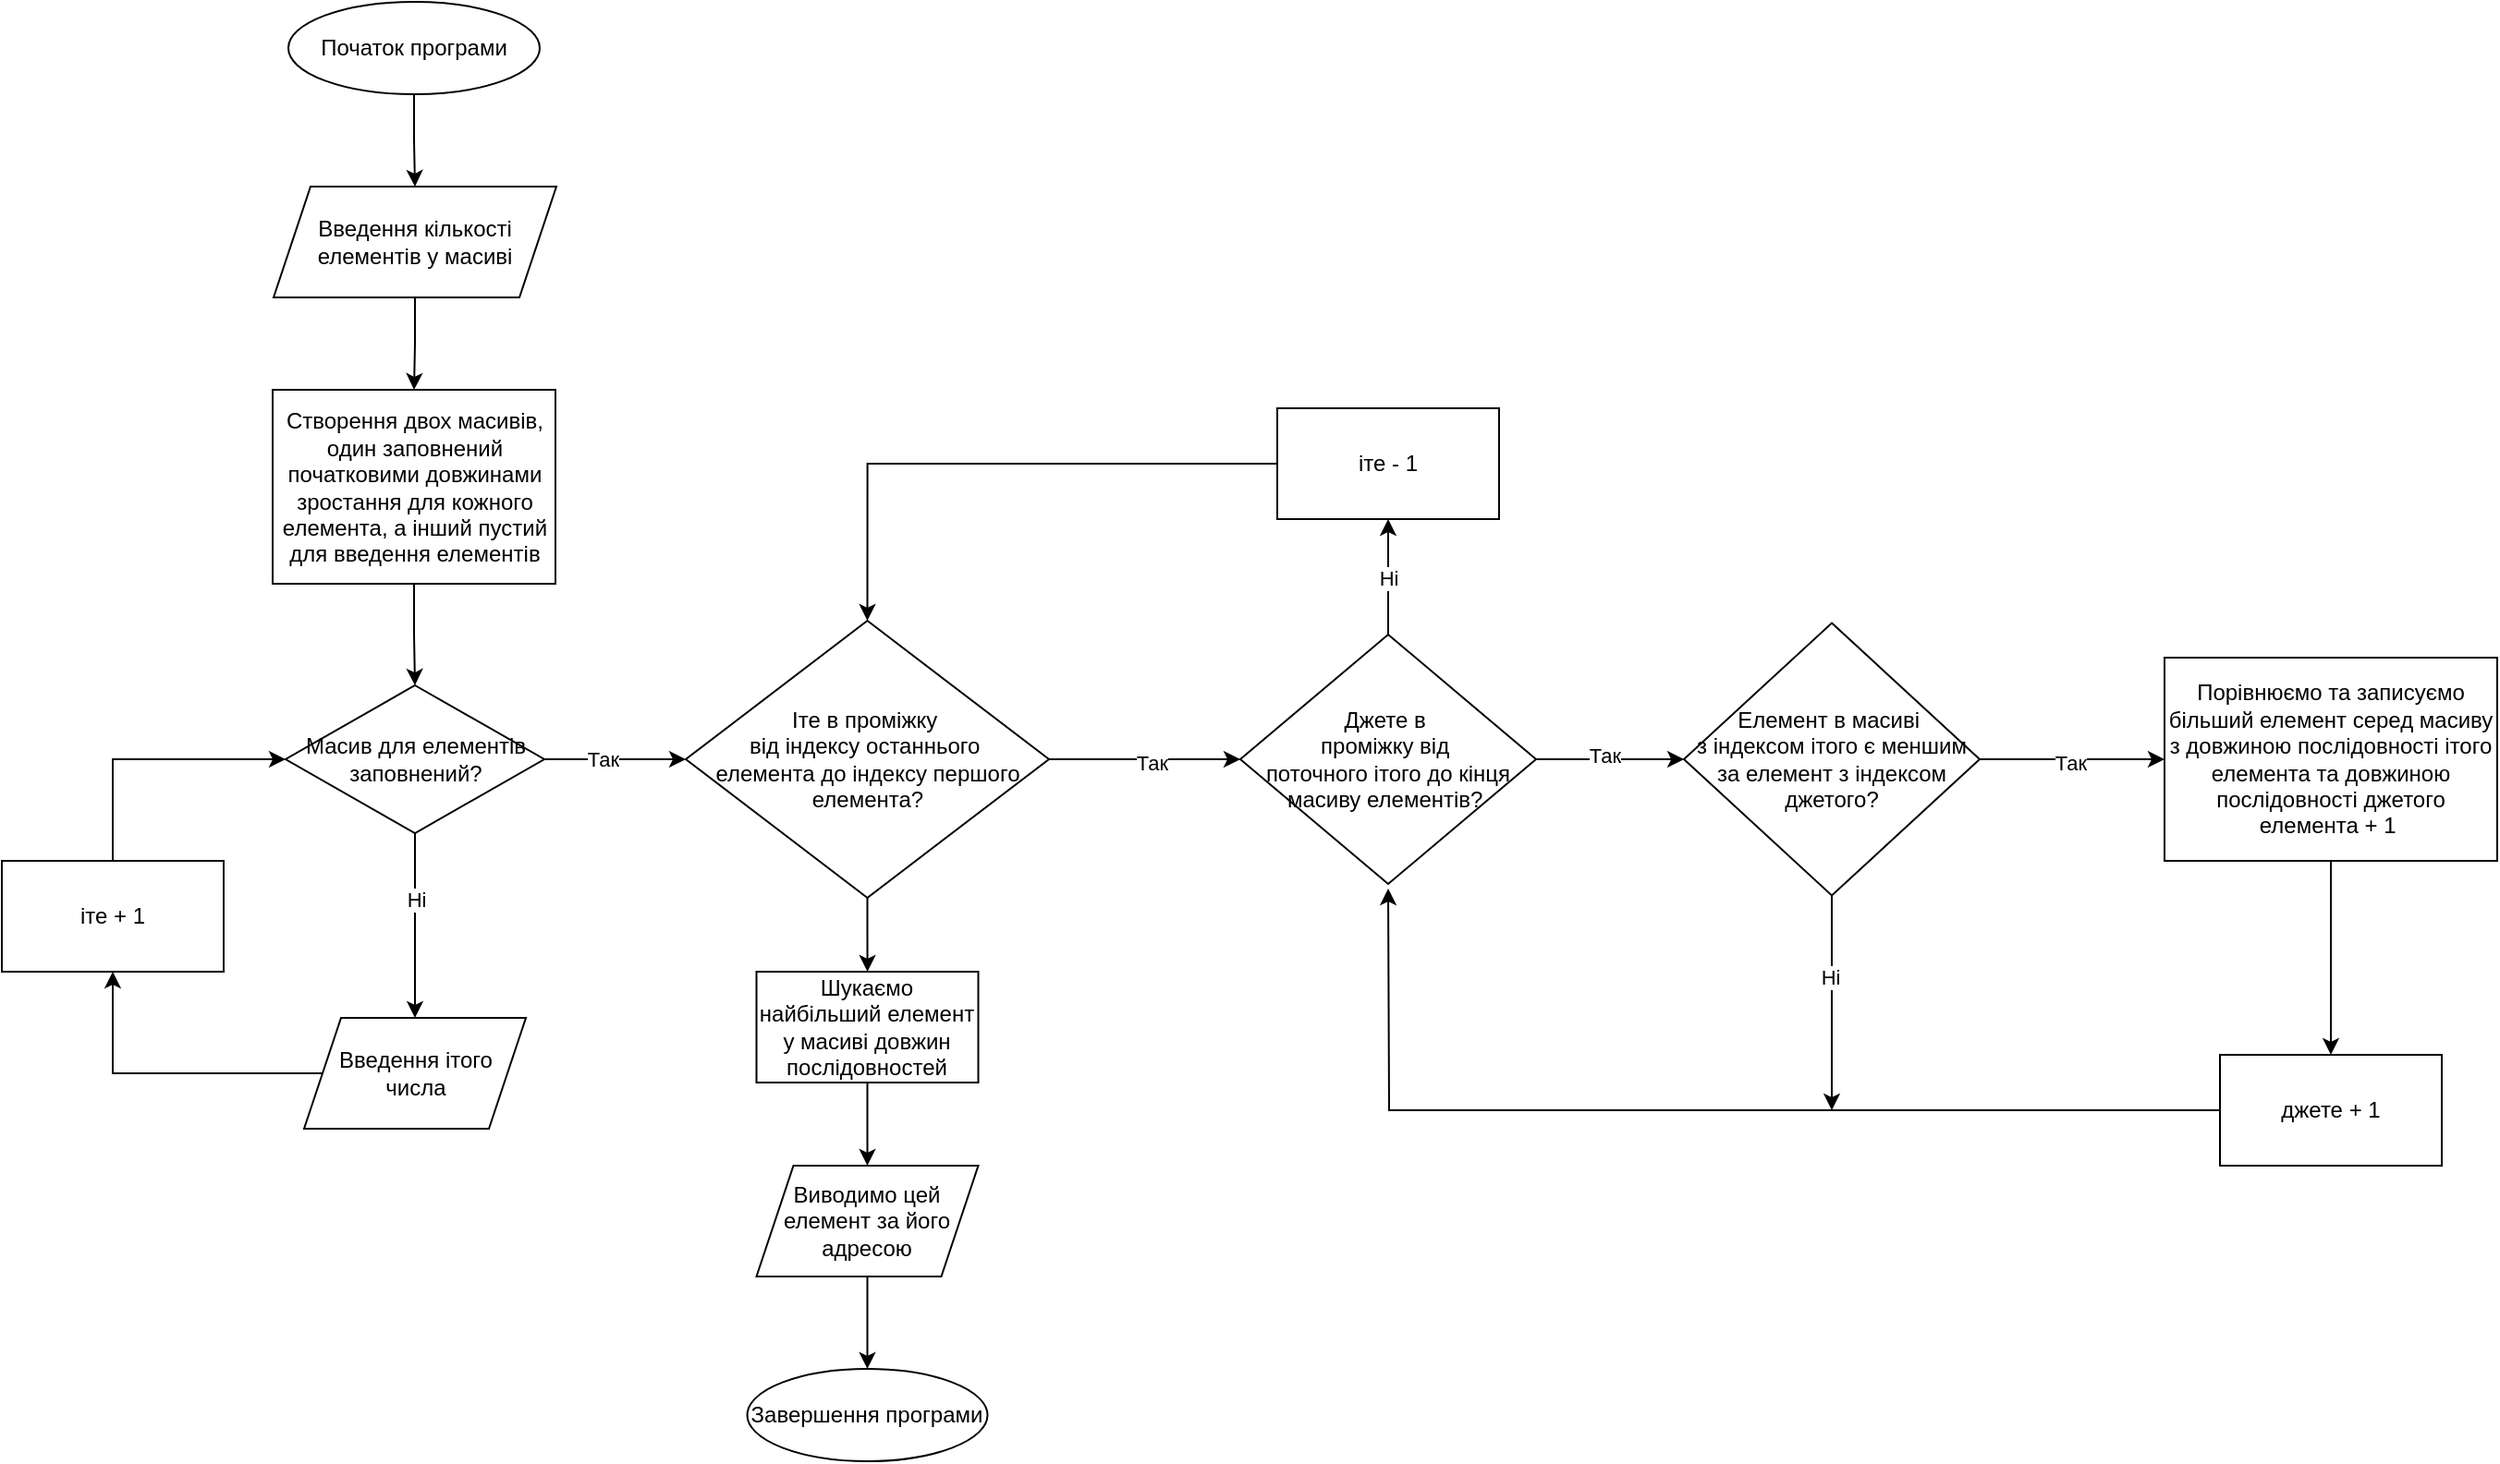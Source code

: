 <mxfile version="24.7.17">
  <diagram name="Сторінка-1" id="j_VGzKYZYS4lYBmBJZLG">
    <mxGraphModel grid="1" page="1" gridSize="10" guides="1" tooltips="1" connect="1" arrows="1" fold="1" pageScale="1" pageWidth="827" pageHeight="1169" math="0" shadow="0">
      <root>
        <mxCell id="0" />
        <mxCell id="1" parent="0" />
        <mxCell id="uBVte0GsTmIBEUXXbcnQ-3" value="" style="edgeStyle=orthogonalEdgeStyle;rounded=0;orthogonalLoop=1;jettySize=auto;html=1;" edge="1" parent="1" source="uBVte0GsTmIBEUXXbcnQ-1" target="uBVte0GsTmIBEUXXbcnQ-2">
          <mxGeometry relative="1" as="geometry" />
        </mxCell>
        <mxCell id="uBVte0GsTmIBEUXXbcnQ-1" value="Початок програми" style="ellipse;whiteSpace=wrap;html=1;" vertex="1" parent="1">
          <mxGeometry x="345" y="30" width="136" height="50" as="geometry" />
        </mxCell>
        <mxCell id="uBVte0GsTmIBEUXXbcnQ-5" value="" style="edgeStyle=orthogonalEdgeStyle;rounded=0;orthogonalLoop=1;jettySize=auto;html=1;" edge="1" parent="1" source="uBVte0GsTmIBEUXXbcnQ-2" target="uBVte0GsTmIBEUXXbcnQ-4">
          <mxGeometry relative="1" as="geometry" />
        </mxCell>
        <mxCell id="uBVte0GsTmIBEUXXbcnQ-2" value="Введення кількості елементів у масиві" style="shape=parallelogram;perimeter=parallelogramPerimeter;whiteSpace=wrap;html=1;fixedSize=1;" vertex="1" parent="1">
          <mxGeometry x="337" y="130" width="153" height="60" as="geometry" />
        </mxCell>
        <mxCell id="uBVte0GsTmIBEUXXbcnQ-9" value="" style="edgeStyle=orthogonalEdgeStyle;rounded=0;orthogonalLoop=1;jettySize=auto;html=1;" edge="1" parent="1" source="uBVte0GsTmIBEUXXbcnQ-4" target="uBVte0GsTmIBEUXXbcnQ-8">
          <mxGeometry relative="1" as="geometry" />
        </mxCell>
        <mxCell id="uBVte0GsTmIBEUXXbcnQ-4" value="Створення двох масивів, один заповнений початковими довжинами зростання для кожного елемента, а інший пустий для введення елементів" style="whiteSpace=wrap;html=1;" vertex="1" parent="1">
          <mxGeometry x="336.5" y="240" width="153" height="105" as="geometry" />
        </mxCell>
        <mxCell id="uBVte0GsTmIBEUXXbcnQ-11" value="" style="edgeStyle=orthogonalEdgeStyle;rounded=0;orthogonalLoop=1;jettySize=auto;html=1;" edge="1" parent="1" source="uBVte0GsTmIBEUXXbcnQ-8" target="uBVte0GsTmIBEUXXbcnQ-10">
          <mxGeometry relative="1" as="geometry" />
        </mxCell>
        <mxCell id="uBVte0GsTmIBEUXXbcnQ-15" value="Ні" style="edgeLabel;html=1;align=center;verticalAlign=middle;resizable=0;points=[];" connectable="0" vertex="1" parent="uBVte0GsTmIBEUXXbcnQ-11">
          <mxGeometry x="-0.287" relative="1" as="geometry">
            <mxPoint as="offset" />
          </mxGeometry>
        </mxCell>
        <mxCell id="uBVte0GsTmIBEUXXbcnQ-17" value="" style="edgeStyle=orthogonalEdgeStyle;rounded=0;orthogonalLoop=1;jettySize=auto;html=1;" edge="1" parent="1" source="uBVte0GsTmIBEUXXbcnQ-8" target="uBVte0GsTmIBEUXXbcnQ-16">
          <mxGeometry relative="1" as="geometry" />
        </mxCell>
        <mxCell id="uBVte0GsTmIBEUXXbcnQ-28" value="Так" style="edgeLabel;html=1;align=center;verticalAlign=middle;resizable=0;points=[];" connectable="0" vertex="1" parent="uBVte0GsTmIBEUXXbcnQ-17">
          <mxGeometry x="-0.172" relative="1" as="geometry">
            <mxPoint as="offset" />
          </mxGeometry>
        </mxCell>
        <mxCell id="uBVte0GsTmIBEUXXbcnQ-8" value="Масив для елементів заповнений?" style="rhombus;whiteSpace=wrap;html=1;" vertex="1" parent="1">
          <mxGeometry x="343.5" y="400" width="140" height="80" as="geometry" />
        </mxCell>
        <mxCell id="uBVte0GsTmIBEUXXbcnQ-13" value="" style="edgeStyle=orthogonalEdgeStyle;rounded=0;orthogonalLoop=1;jettySize=auto;html=1;" edge="1" parent="1" source="uBVte0GsTmIBEUXXbcnQ-10" target="uBVte0GsTmIBEUXXbcnQ-12">
          <mxGeometry relative="1" as="geometry" />
        </mxCell>
        <mxCell id="uBVte0GsTmIBEUXXbcnQ-10" value="Введення ітого числа" style="shape=parallelogram;perimeter=parallelogramPerimeter;whiteSpace=wrap;html=1;fixedSize=1;" vertex="1" parent="1">
          <mxGeometry x="353.5" y="580" width="120" height="60" as="geometry" />
        </mxCell>
        <mxCell id="O0vOBHJRZHEYmAiJu1q--7" style="edgeStyle=orthogonalEdgeStyle;rounded=0;orthogonalLoop=1;jettySize=auto;html=1;entryX=0;entryY=0.5;entryDx=0;entryDy=0;" edge="1" parent="1" source="uBVte0GsTmIBEUXXbcnQ-12" target="uBVte0GsTmIBEUXXbcnQ-8">
          <mxGeometry relative="1" as="geometry">
            <Array as="points">
              <mxPoint x="250" y="440" />
            </Array>
          </mxGeometry>
        </mxCell>
        <mxCell id="uBVte0GsTmIBEUXXbcnQ-12" value="іте + 1" style="whiteSpace=wrap;html=1;" vertex="1" parent="1">
          <mxGeometry x="190" y="495" width="120" height="60" as="geometry" />
        </mxCell>
        <mxCell id="uBVte0GsTmIBEUXXbcnQ-19" value="" style="edgeStyle=orthogonalEdgeStyle;rounded=0;orthogonalLoop=1;jettySize=auto;html=1;" edge="1" parent="1" source="uBVte0GsTmIBEUXXbcnQ-16" target="uBVte0GsTmIBEUXXbcnQ-18">
          <mxGeometry relative="1" as="geometry" />
        </mxCell>
        <mxCell id="uBVte0GsTmIBEUXXbcnQ-25" value="Так" style="edgeLabel;html=1;align=center;verticalAlign=middle;resizable=0;points=[];" connectable="0" vertex="1" parent="uBVte0GsTmIBEUXXbcnQ-19">
          <mxGeometry x="0.065" y="-2" relative="1" as="geometry">
            <mxPoint as="offset" />
          </mxGeometry>
        </mxCell>
        <mxCell id="O0vOBHJRZHEYmAiJu1q--2" value="" style="edgeStyle=orthogonalEdgeStyle;rounded=0;orthogonalLoop=1;jettySize=auto;html=1;" edge="1" parent="1" source="uBVte0GsTmIBEUXXbcnQ-16" target="O0vOBHJRZHEYmAiJu1q--1">
          <mxGeometry relative="1" as="geometry" />
        </mxCell>
        <mxCell id="uBVte0GsTmIBEUXXbcnQ-16" value="Іте в проміжку&amp;nbsp;&lt;div&gt;від індексу останнього&amp;nbsp;&lt;/div&gt;&lt;div&gt;елемента до індексу першого елемента?&lt;/div&gt;" style="rhombus;whiteSpace=wrap;html=1;" vertex="1" parent="1">
          <mxGeometry x="560" y="365" width="196.5" height="150" as="geometry" />
        </mxCell>
        <mxCell id="uBVte0GsTmIBEUXXbcnQ-21" value="" style="edgeStyle=orthogonalEdgeStyle;rounded=0;orthogonalLoop=1;jettySize=auto;html=1;" edge="1" parent="1" source="uBVte0GsTmIBEUXXbcnQ-18" target="uBVte0GsTmIBEUXXbcnQ-20">
          <mxGeometry relative="1" as="geometry" />
        </mxCell>
        <mxCell id="uBVte0GsTmIBEUXXbcnQ-26" value="Так" style="edgeLabel;html=1;align=center;verticalAlign=middle;resizable=0;points=[];" connectable="0" vertex="1" parent="uBVte0GsTmIBEUXXbcnQ-21">
          <mxGeometry x="-0.091" y="2" relative="1" as="geometry">
            <mxPoint as="offset" />
          </mxGeometry>
        </mxCell>
        <mxCell id="uBVte0GsTmIBEUXXbcnQ-32" value="" style="edgeStyle=orthogonalEdgeStyle;rounded=0;orthogonalLoop=1;jettySize=auto;html=1;" edge="1" parent="1" source="uBVte0GsTmIBEUXXbcnQ-18" target="uBVte0GsTmIBEUXXbcnQ-31">
          <mxGeometry relative="1" as="geometry" />
        </mxCell>
        <mxCell id="uBVte0GsTmIBEUXXbcnQ-37" value="Ні" style="edgeLabel;html=1;align=center;verticalAlign=middle;resizable=0;points=[];" connectable="0" vertex="1" parent="uBVte0GsTmIBEUXXbcnQ-32">
          <mxGeometry x="-0.018" relative="1" as="geometry">
            <mxPoint as="offset" />
          </mxGeometry>
        </mxCell>
        <mxCell id="uBVte0GsTmIBEUXXbcnQ-18" value="Джете в&amp;nbsp;&lt;div&gt;проміжку від&amp;nbsp;&lt;/div&gt;&lt;div&gt;поточного ітого до&amp;nbsp;&lt;span style=&quot;background-color: initial;&quot;&gt;кінця масиву елементів?&amp;nbsp;&lt;/span&gt;&lt;/div&gt;" style="rhombus;whiteSpace=wrap;html=1;" vertex="1" parent="1">
          <mxGeometry x="860" y="372.5" width="160" height="135" as="geometry" />
        </mxCell>
        <mxCell id="uBVte0GsTmIBEUXXbcnQ-23" value="" style="edgeStyle=orthogonalEdgeStyle;rounded=0;orthogonalLoop=1;jettySize=auto;html=1;" edge="1" parent="1" source="uBVte0GsTmIBEUXXbcnQ-20" target="uBVte0GsTmIBEUXXbcnQ-22">
          <mxGeometry relative="1" as="geometry" />
        </mxCell>
        <mxCell id="uBVte0GsTmIBEUXXbcnQ-27" value="Так" style="edgeLabel;html=1;align=center;verticalAlign=middle;resizable=0;points=[];" connectable="0" vertex="1" parent="uBVte0GsTmIBEUXXbcnQ-23">
          <mxGeometry x="-0.023" y="-2" relative="1" as="geometry">
            <mxPoint as="offset" />
          </mxGeometry>
        </mxCell>
        <mxCell id="uBVte0GsTmIBEUXXbcnQ-38" style="edgeStyle=orthogonalEdgeStyle;rounded=0;orthogonalLoop=1;jettySize=auto;html=1;" edge="1" parent="1" source="uBVte0GsTmIBEUXXbcnQ-20">
          <mxGeometry relative="1" as="geometry">
            <mxPoint x="1180" y="630" as="targetPoint" />
          </mxGeometry>
        </mxCell>
        <mxCell id="uBVte0GsTmIBEUXXbcnQ-39" value="Ні" style="edgeLabel;html=1;align=center;verticalAlign=middle;resizable=0;points=[];" connectable="0" vertex="1" parent="uBVte0GsTmIBEUXXbcnQ-38">
          <mxGeometry x="-0.243" y="-1" relative="1" as="geometry">
            <mxPoint as="offset" />
          </mxGeometry>
        </mxCell>
        <mxCell id="uBVte0GsTmIBEUXXbcnQ-20" value="Елемент в масиві&amp;nbsp;&lt;div&gt;з індексом ітого є меншим за елемент з індексом джетого?&lt;/div&gt;" style="rhombus;whiteSpace=wrap;html=1;" vertex="1" parent="1">
          <mxGeometry x="1100" y="366.25" width="160" height="147.5" as="geometry" />
        </mxCell>
        <mxCell id="uBVte0GsTmIBEUXXbcnQ-35" value="" style="edgeStyle=orthogonalEdgeStyle;rounded=0;orthogonalLoop=1;jettySize=auto;html=1;" edge="1" parent="1" source="uBVte0GsTmIBEUXXbcnQ-22" target="uBVte0GsTmIBEUXXbcnQ-34">
          <mxGeometry relative="1" as="geometry" />
        </mxCell>
        <mxCell id="uBVte0GsTmIBEUXXbcnQ-22" value="Порівнюємо та записуємо більший елемент серед масиву з довжиною послідовності ітого елемента та довжиною послідовності джетого елемента + 1&amp;nbsp;" style="whiteSpace=wrap;html=1;" vertex="1" parent="1">
          <mxGeometry x="1360" y="385" width="180" height="110" as="geometry" />
        </mxCell>
        <mxCell id="uBVte0GsTmIBEUXXbcnQ-33" style="edgeStyle=orthogonalEdgeStyle;rounded=0;orthogonalLoop=1;jettySize=auto;html=1;entryX=0.5;entryY=0;entryDx=0;entryDy=0;" edge="1" parent="1" source="uBVte0GsTmIBEUXXbcnQ-31" target="uBVte0GsTmIBEUXXbcnQ-16">
          <mxGeometry relative="1" as="geometry" />
        </mxCell>
        <mxCell id="uBVte0GsTmIBEUXXbcnQ-31" value="іте - 1" style="whiteSpace=wrap;html=1;" vertex="1" parent="1">
          <mxGeometry x="880" y="250" width="120" height="60" as="geometry" />
        </mxCell>
        <mxCell id="uBVte0GsTmIBEUXXbcnQ-36" style="edgeStyle=orthogonalEdgeStyle;rounded=0;orthogonalLoop=1;jettySize=auto;html=1;" edge="1" parent="1" source="uBVte0GsTmIBEUXXbcnQ-34">
          <mxGeometry relative="1" as="geometry">
            <mxPoint x="940.0" y="510.0" as="targetPoint" />
          </mxGeometry>
        </mxCell>
        <mxCell id="uBVte0GsTmIBEUXXbcnQ-34" value="джете + 1" style="whiteSpace=wrap;html=1;" vertex="1" parent="1">
          <mxGeometry x="1390" y="600" width="120" height="60" as="geometry" />
        </mxCell>
        <mxCell id="O0vOBHJRZHEYmAiJu1q--4" value="" style="edgeStyle=orthogonalEdgeStyle;rounded=0;orthogonalLoop=1;jettySize=auto;html=1;" edge="1" parent="1" source="O0vOBHJRZHEYmAiJu1q--1" target="O0vOBHJRZHEYmAiJu1q--3">
          <mxGeometry relative="1" as="geometry" />
        </mxCell>
        <mxCell id="O0vOBHJRZHEYmAiJu1q--1" value="Шукаємо найбільший елемент у масиві довжин послідовностей" style="whiteSpace=wrap;html=1;" vertex="1" parent="1">
          <mxGeometry x="598.25" y="555" width="120" height="60" as="geometry" />
        </mxCell>
        <mxCell id="O0vOBHJRZHEYmAiJu1q--6" value="" style="edgeStyle=orthogonalEdgeStyle;rounded=0;orthogonalLoop=1;jettySize=auto;html=1;" edge="1" parent="1" source="O0vOBHJRZHEYmAiJu1q--3" target="O0vOBHJRZHEYmAiJu1q--5">
          <mxGeometry relative="1" as="geometry" />
        </mxCell>
        <mxCell id="O0vOBHJRZHEYmAiJu1q--3" value="Виводимо цей елемент за його адресою" style="shape=parallelogram;perimeter=parallelogramPerimeter;whiteSpace=wrap;html=1;fixedSize=1;" vertex="1" parent="1">
          <mxGeometry x="598.25" y="660" width="120" height="60" as="geometry" />
        </mxCell>
        <mxCell id="O0vOBHJRZHEYmAiJu1q--5" value="Завершення програми" style="ellipse;whiteSpace=wrap;html=1;" vertex="1" parent="1">
          <mxGeometry x="593.25" y="770" width="130" height="50" as="geometry" />
        </mxCell>
      </root>
    </mxGraphModel>
  </diagram>
</mxfile>
